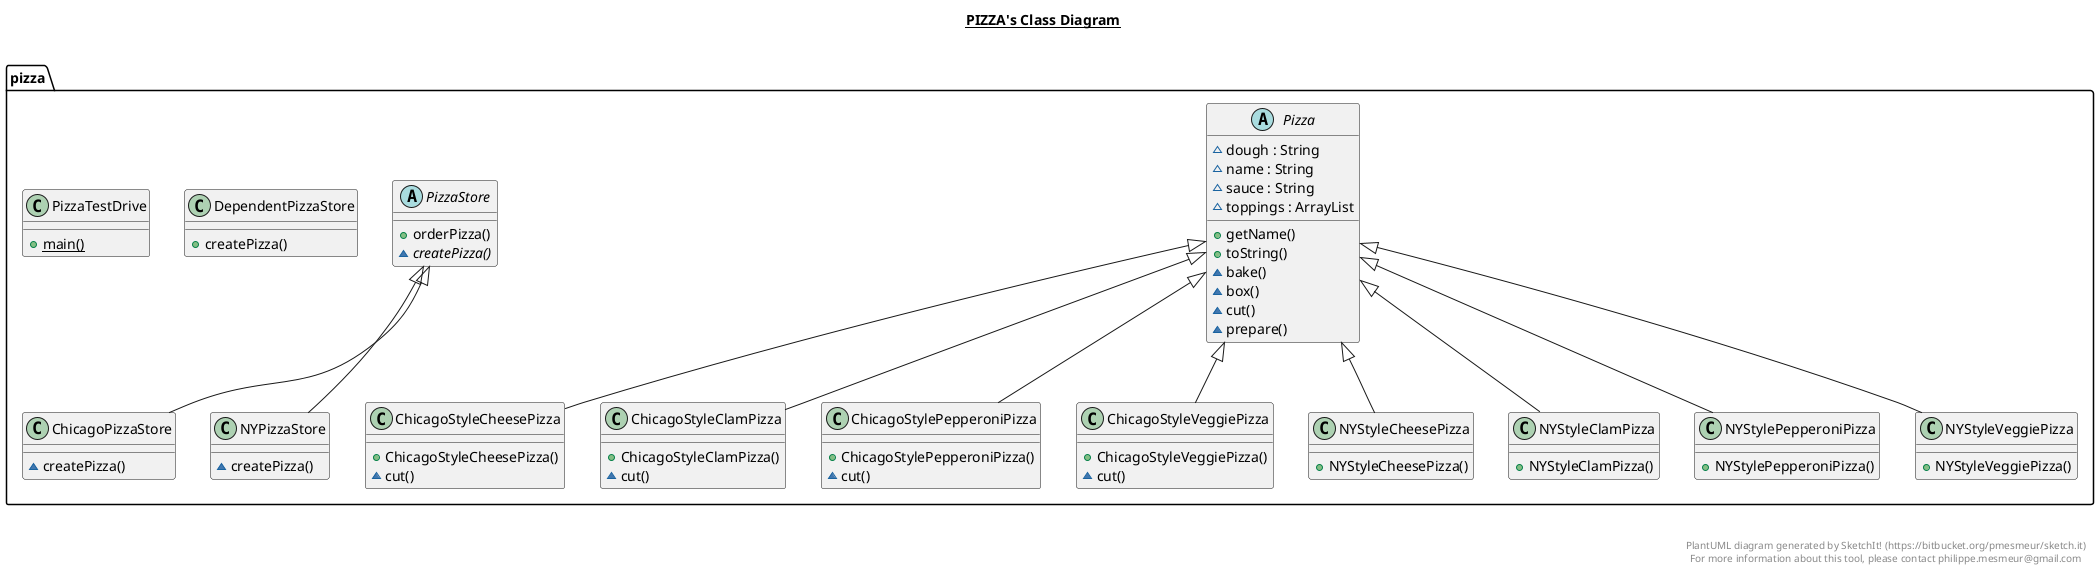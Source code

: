 @startuml

title __PIZZA's Class Diagram__\n

  namespace pizza {
    class pizza.ChicagoPizzaStore {
        ~ createPizza()
    }
  }
  

  namespace pizza {
    class pizza.ChicagoStyleCheesePizza {
        + ChicagoStyleCheesePizza()
        ~ cut()
    }
  }
  

  namespace pizza {
    class pizza.ChicagoStyleClamPizza {
        + ChicagoStyleClamPizza()
        ~ cut()
    }
  }
  

  namespace pizza {
    class pizza.ChicagoStylePepperoniPizza {
        + ChicagoStylePepperoniPizza()
        ~ cut()
    }
  }
  

  namespace pizza {
    class pizza.ChicagoStyleVeggiePizza {
        + ChicagoStyleVeggiePizza()
        ~ cut()
    }
  }
  

  namespace pizza {
    class pizza.DependentPizzaStore {
        + createPizza()
    }
  }
  

  namespace pizza {
    class pizza.NYPizzaStore {
        ~ createPizza()
    }
  }
  

  namespace pizza {
    class pizza.NYStyleCheesePizza {
        + NYStyleCheesePizza()
    }
  }
  

  namespace pizza {
    class pizza.NYStyleClamPizza {
        + NYStyleClamPizza()
    }
  }
  

  namespace pizza {
    class pizza.NYStylePepperoniPizza {
        + NYStylePepperoniPizza()
    }
  }
  

  namespace pizza {
    class pizza.NYStyleVeggiePizza {
        + NYStyleVeggiePizza()
    }
  }
  

  namespace pizza {
    abstract class pizza.Pizza {
        ~ dough : String
        ~ name : String
        ~ sauce : String
        ~ toppings : ArrayList
        + getName()
        + toString()
        ~ bake()
        ~ box()
        ~ cut()
        ~ prepare()
    }
  }
  

  namespace pizza {
    abstract class pizza.PizzaStore {
        + orderPizza()
        {abstract} ~ createPizza()
    }
  }
  

  namespace pizza {
    class pizza.PizzaTestDrive {
        {static} + main()
    }
  }
  

  pizza.ChicagoPizzaStore -up-|> pizza.PizzaStore
  pizza.ChicagoStyleCheesePizza -up-|> pizza.Pizza
  pizza.ChicagoStyleClamPizza -up-|> pizza.Pizza
  pizza.ChicagoStylePepperoniPizza -up-|> pizza.Pizza
  pizza.ChicagoStyleVeggiePizza -up-|> pizza.Pizza
  pizza.NYPizzaStore -up-|> pizza.PizzaStore
  pizza.NYStyleCheesePizza -up-|> pizza.Pizza
  pizza.NYStyleClamPizza -up-|> pizza.Pizza
  pizza.NYStylePepperoniPizza -up-|> pizza.Pizza
  pizza.NYStyleVeggiePizza -up-|> pizza.Pizza


right footer


PlantUML diagram generated by SketchIt! (https://bitbucket.org/pmesmeur/sketch.it)
For more information about this tool, please contact philippe.mesmeur@gmail.com
endfooter

@enduml
